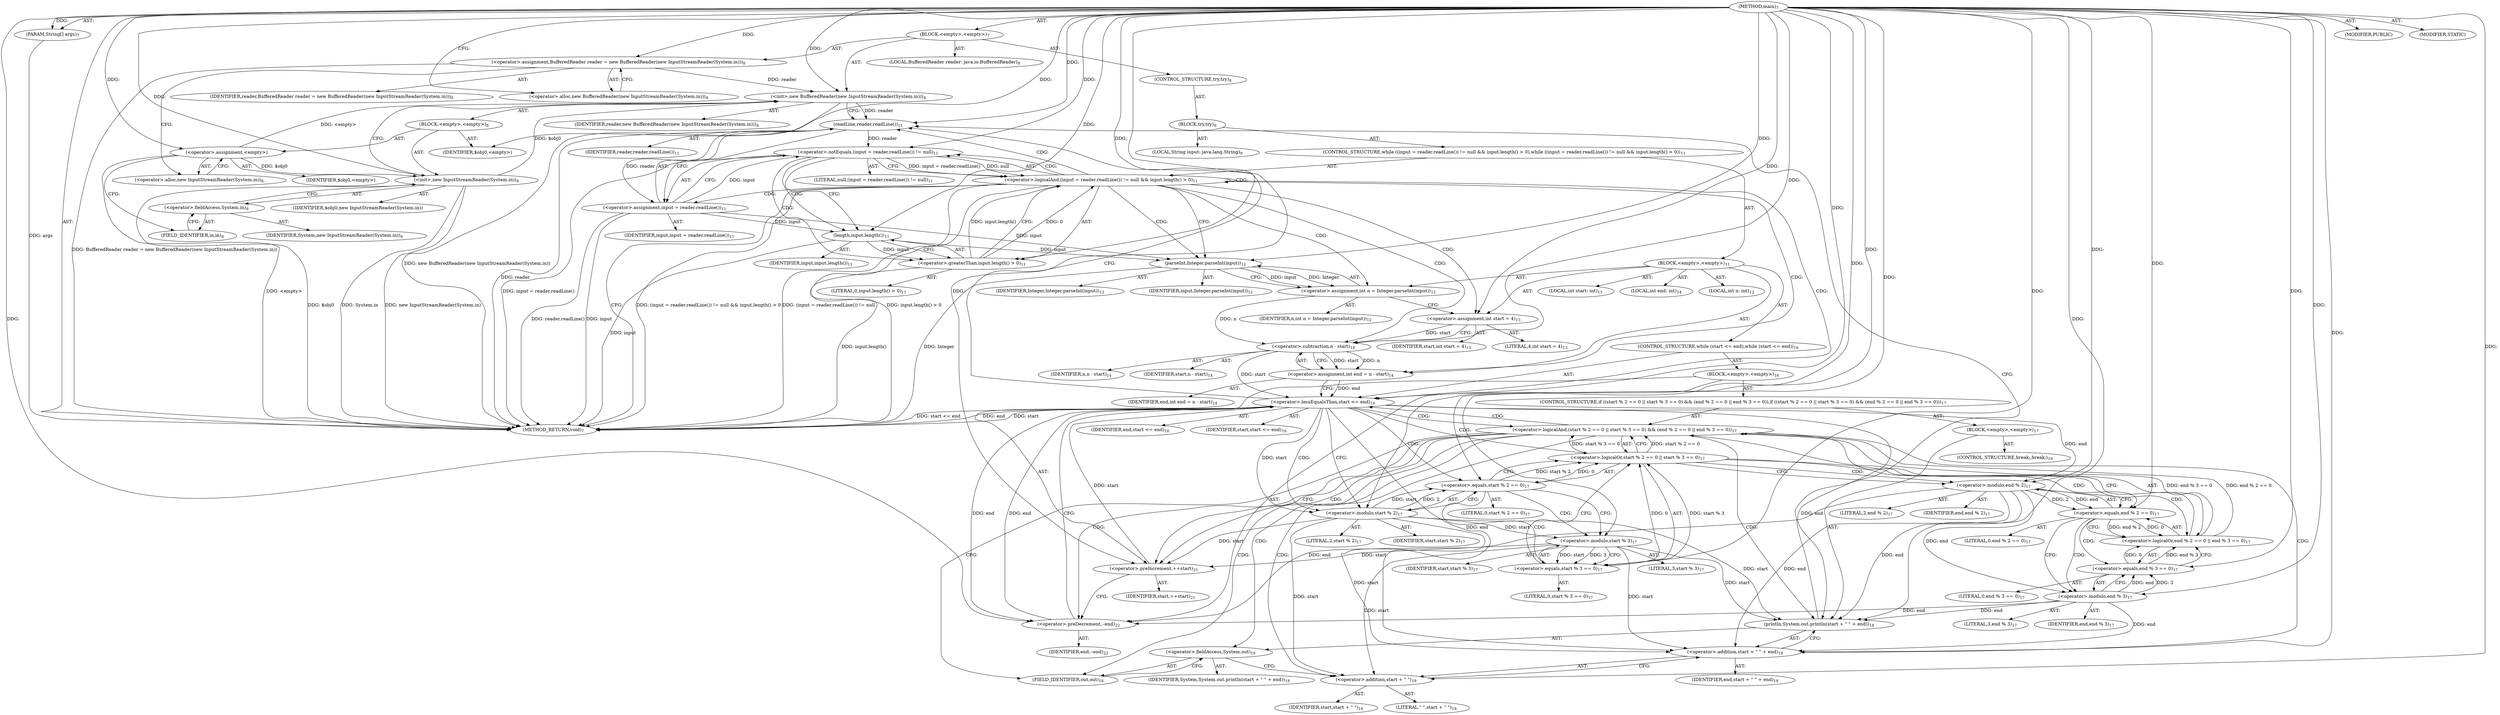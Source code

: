 digraph "main" {  
"19" [label = <(METHOD,main)<SUB>7</SUB>> ]
"20" [label = <(PARAM,String[] args)<SUB>7</SUB>> ]
"21" [label = <(BLOCK,&lt;empty&gt;,&lt;empty&gt;)<SUB>7</SUB>> ]
"4" [label = <(LOCAL,BufferedReader reader: java.io.BufferedReader)<SUB>8</SUB>> ]
"22" [label = <(&lt;operator&gt;.assignment,BufferedReader reader = new BufferedReader(new InputStreamReader(System.in)))<SUB>8</SUB>> ]
"23" [label = <(IDENTIFIER,reader,BufferedReader reader = new BufferedReader(new InputStreamReader(System.in)))<SUB>8</SUB>> ]
"24" [label = <(&lt;operator&gt;.alloc,new BufferedReader(new InputStreamReader(System.in)))<SUB>8</SUB>> ]
"25" [label = <(&lt;init&gt;,new BufferedReader(new InputStreamReader(System.in)))<SUB>8</SUB>> ]
"3" [label = <(IDENTIFIER,reader,new BufferedReader(new InputStreamReader(System.in)))<SUB>8</SUB>> ]
"26" [label = <(BLOCK,&lt;empty&gt;,&lt;empty&gt;)<SUB>8</SUB>> ]
"27" [label = <(&lt;operator&gt;.assignment,&lt;empty&gt;)> ]
"28" [label = <(IDENTIFIER,$obj0,&lt;empty&gt;)> ]
"29" [label = <(&lt;operator&gt;.alloc,new InputStreamReader(System.in))<SUB>8</SUB>> ]
"30" [label = <(&lt;init&gt;,new InputStreamReader(System.in))<SUB>8</SUB>> ]
"31" [label = <(IDENTIFIER,$obj0,new InputStreamReader(System.in))> ]
"32" [label = <(&lt;operator&gt;.fieldAccess,System.in)<SUB>8</SUB>> ]
"33" [label = <(IDENTIFIER,System,new InputStreamReader(System.in))<SUB>8</SUB>> ]
"34" [label = <(FIELD_IDENTIFIER,in,in)<SUB>8</SUB>> ]
"35" [label = <(IDENTIFIER,$obj0,&lt;empty&gt;)> ]
"36" [label = <(CONTROL_STRUCTURE,try,try)<SUB>8</SUB>> ]
"37" [label = <(BLOCK,try,try)<SUB>8</SUB>> ]
"38" [label = <(LOCAL,String input: java.lang.String)<SUB>9</SUB>> ]
"39" [label = <(CONTROL_STRUCTURE,while ((input = reader.readLine()) != null &amp;&amp; input.length() &gt; 0),while ((input = reader.readLine()) != null &amp;&amp; input.length() &gt; 0))<SUB>11</SUB>> ]
"40" [label = <(&lt;operator&gt;.logicalAnd,(input = reader.readLine()) != null &amp;&amp; input.length() &gt; 0)<SUB>11</SUB>> ]
"41" [label = <(&lt;operator&gt;.notEquals,(input = reader.readLine()) != null)<SUB>11</SUB>> ]
"42" [label = <(&lt;operator&gt;.assignment,input = reader.readLine())<SUB>11</SUB>> ]
"43" [label = <(IDENTIFIER,input,input = reader.readLine())<SUB>11</SUB>> ]
"44" [label = <(readLine,reader.readLine())<SUB>11</SUB>> ]
"45" [label = <(IDENTIFIER,reader,reader.readLine())<SUB>11</SUB>> ]
"46" [label = <(LITERAL,null,(input = reader.readLine()) != null)<SUB>11</SUB>> ]
"47" [label = <(&lt;operator&gt;.greaterThan,input.length() &gt; 0)<SUB>11</SUB>> ]
"48" [label = <(length,input.length())<SUB>11</SUB>> ]
"49" [label = <(IDENTIFIER,input,input.length())<SUB>11</SUB>> ]
"50" [label = <(LITERAL,0,input.length() &gt; 0)<SUB>11</SUB>> ]
"51" [label = <(BLOCK,&lt;empty&gt;,&lt;empty&gt;)<SUB>11</SUB>> ]
"52" [label = <(LOCAL,int n: int)<SUB>12</SUB>> ]
"53" [label = <(&lt;operator&gt;.assignment,int n = Integer.parseInt(input))<SUB>12</SUB>> ]
"54" [label = <(IDENTIFIER,n,int n = Integer.parseInt(input))<SUB>12</SUB>> ]
"55" [label = <(parseInt,Integer.parseInt(input))<SUB>12</SUB>> ]
"56" [label = <(IDENTIFIER,Integer,Integer.parseInt(input))<SUB>12</SUB>> ]
"57" [label = <(IDENTIFIER,input,Integer.parseInt(input))<SUB>12</SUB>> ]
"58" [label = <(LOCAL,int start: int)<SUB>13</SUB>> ]
"59" [label = <(&lt;operator&gt;.assignment,int start = 4)<SUB>13</SUB>> ]
"60" [label = <(IDENTIFIER,start,int start = 4)<SUB>13</SUB>> ]
"61" [label = <(LITERAL,4,int start = 4)<SUB>13</SUB>> ]
"62" [label = <(LOCAL,int end: int)<SUB>14</SUB>> ]
"63" [label = <(&lt;operator&gt;.assignment,int end = n - start)<SUB>14</SUB>> ]
"64" [label = <(IDENTIFIER,end,int end = n - start)<SUB>14</SUB>> ]
"65" [label = <(&lt;operator&gt;.subtraction,n - start)<SUB>14</SUB>> ]
"66" [label = <(IDENTIFIER,n,n - start)<SUB>14</SUB>> ]
"67" [label = <(IDENTIFIER,start,n - start)<SUB>14</SUB>> ]
"68" [label = <(CONTROL_STRUCTURE,while (start &lt;= end),while (start &lt;= end))<SUB>16</SUB>> ]
"69" [label = <(&lt;operator&gt;.lessEqualsThan,start &lt;= end)<SUB>16</SUB>> ]
"70" [label = <(IDENTIFIER,start,start &lt;= end)<SUB>16</SUB>> ]
"71" [label = <(IDENTIFIER,end,start &lt;= end)<SUB>16</SUB>> ]
"72" [label = <(BLOCK,&lt;empty&gt;,&lt;empty&gt;)<SUB>16</SUB>> ]
"73" [label = <(CONTROL_STRUCTURE,if ((start % 2 == 0 || start % 3 == 0) &amp;&amp; (end % 2 == 0 || end % 3 == 0)),if ((start % 2 == 0 || start % 3 == 0) &amp;&amp; (end % 2 == 0 || end % 3 == 0)))<SUB>17</SUB>> ]
"74" [label = <(&lt;operator&gt;.logicalAnd,(start % 2 == 0 || start % 3 == 0) &amp;&amp; (end % 2 == 0 || end % 3 == 0))<SUB>17</SUB>> ]
"75" [label = <(&lt;operator&gt;.logicalOr,start % 2 == 0 || start % 3 == 0)<SUB>17</SUB>> ]
"76" [label = <(&lt;operator&gt;.equals,start % 2 == 0)<SUB>17</SUB>> ]
"77" [label = <(&lt;operator&gt;.modulo,start % 2)<SUB>17</SUB>> ]
"78" [label = <(IDENTIFIER,start,start % 2)<SUB>17</SUB>> ]
"79" [label = <(LITERAL,2,start % 2)<SUB>17</SUB>> ]
"80" [label = <(LITERAL,0,start % 2 == 0)<SUB>17</SUB>> ]
"81" [label = <(&lt;operator&gt;.equals,start % 3 == 0)<SUB>17</SUB>> ]
"82" [label = <(&lt;operator&gt;.modulo,start % 3)<SUB>17</SUB>> ]
"83" [label = <(IDENTIFIER,start,start % 3)<SUB>17</SUB>> ]
"84" [label = <(LITERAL,3,start % 3)<SUB>17</SUB>> ]
"85" [label = <(LITERAL,0,start % 3 == 0)<SUB>17</SUB>> ]
"86" [label = <(&lt;operator&gt;.logicalOr,end % 2 == 0 || end % 3 == 0)<SUB>17</SUB>> ]
"87" [label = <(&lt;operator&gt;.equals,end % 2 == 0)<SUB>17</SUB>> ]
"88" [label = <(&lt;operator&gt;.modulo,end % 2)<SUB>17</SUB>> ]
"89" [label = <(IDENTIFIER,end,end % 2)<SUB>17</SUB>> ]
"90" [label = <(LITERAL,2,end % 2)<SUB>17</SUB>> ]
"91" [label = <(LITERAL,0,end % 2 == 0)<SUB>17</SUB>> ]
"92" [label = <(&lt;operator&gt;.equals,end % 3 == 0)<SUB>17</SUB>> ]
"93" [label = <(&lt;operator&gt;.modulo,end % 3)<SUB>17</SUB>> ]
"94" [label = <(IDENTIFIER,end,end % 3)<SUB>17</SUB>> ]
"95" [label = <(LITERAL,3,end % 3)<SUB>17</SUB>> ]
"96" [label = <(LITERAL,0,end % 3 == 0)<SUB>17</SUB>> ]
"97" [label = <(BLOCK,&lt;empty&gt;,&lt;empty&gt;)<SUB>17</SUB>> ]
"98" [label = <(println,System.out.println(start + &quot; &quot; + end))<SUB>18</SUB>> ]
"99" [label = <(&lt;operator&gt;.fieldAccess,System.out)<SUB>18</SUB>> ]
"100" [label = <(IDENTIFIER,System,System.out.println(start + &quot; &quot; + end))<SUB>18</SUB>> ]
"101" [label = <(FIELD_IDENTIFIER,out,out)<SUB>18</SUB>> ]
"102" [label = <(&lt;operator&gt;.addition,start + &quot; &quot; + end)<SUB>18</SUB>> ]
"103" [label = <(&lt;operator&gt;.addition,start + &quot; &quot;)<SUB>18</SUB>> ]
"104" [label = <(IDENTIFIER,start,start + &quot; &quot;)<SUB>18</SUB>> ]
"105" [label = <(LITERAL,&quot; &quot;,start + &quot; &quot;)<SUB>18</SUB>> ]
"106" [label = <(IDENTIFIER,end,start + &quot; &quot; + end)<SUB>18</SUB>> ]
"107" [label = <(CONTROL_STRUCTURE,break;,break;)<SUB>19</SUB>> ]
"108" [label = <(&lt;operator&gt;.preIncrement,++start)<SUB>21</SUB>> ]
"109" [label = <(IDENTIFIER,start,++start)<SUB>21</SUB>> ]
"110" [label = <(&lt;operator&gt;.preDecrement,--end)<SUB>22</SUB>> ]
"111" [label = <(IDENTIFIER,end,--end)<SUB>22</SUB>> ]
"112" [label = <(MODIFIER,PUBLIC)> ]
"113" [label = <(MODIFIER,STATIC)> ]
"114" [label = <(METHOD_RETURN,void)<SUB>7</SUB>> ]
  "19" -> "20"  [ label = "AST: "] 
  "19" -> "21"  [ label = "AST: "] 
  "19" -> "112"  [ label = "AST: "] 
  "19" -> "113"  [ label = "AST: "] 
  "19" -> "114"  [ label = "AST: "] 
  "21" -> "4"  [ label = "AST: "] 
  "21" -> "22"  [ label = "AST: "] 
  "21" -> "25"  [ label = "AST: "] 
  "21" -> "36"  [ label = "AST: "] 
  "22" -> "23"  [ label = "AST: "] 
  "22" -> "24"  [ label = "AST: "] 
  "25" -> "3"  [ label = "AST: "] 
  "25" -> "26"  [ label = "AST: "] 
  "26" -> "27"  [ label = "AST: "] 
  "26" -> "30"  [ label = "AST: "] 
  "26" -> "35"  [ label = "AST: "] 
  "27" -> "28"  [ label = "AST: "] 
  "27" -> "29"  [ label = "AST: "] 
  "30" -> "31"  [ label = "AST: "] 
  "30" -> "32"  [ label = "AST: "] 
  "32" -> "33"  [ label = "AST: "] 
  "32" -> "34"  [ label = "AST: "] 
  "36" -> "37"  [ label = "AST: "] 
  "37" -> "38"  [ label = "AST: "] 
  "37" -> "39"  [ label = "AST: "] 
  "39" -> "40"  [ label = "AST: "] 
  "39" -> "51"  [ label = "AST: "] 
  "40" -> "41"  [ label = "AST: "] 
  "40" -> "47"  [ label = "AST: "] 
  "41" -> "42"  [ label = "AST: "] 
  "41" -> "46"  [ label = "AST: "] 
  "42" -> "43"  [ label = "AST: "] 
  "42" -> "44"  [ label = "AST: "] 
  "44" -> "45"  [ label = "AST: "] 
  "47" -> "48"  [ label = "AST: "] 
  "47" -> "50"  [ label = "AST: "] 
  "48" -> "49"  [ label = "AST: "] 
  "51" -> "52"  [ label = "AST: "] 
  "51" -> "53"  [ label = "AST: "] 
  "51" -> "58"  [ label = "AST: "] 
  "51" -> "59"  [ label = "AST: "] 
  "51" -> "62"  [ label = "AST: "] 
  "51" -> "63"  [ label = "AST: "] 
  "51" -> "68"  [ label = "AST: "] 
  "53" -> "54"  [ label = "AST: "] 
  "53" -> "55"  [ label = "AST: "] 
  "55" -> "56"  [ label = "AST: "] 
  "55" -> "57"  [ label = "AST: "] 
  "59" -> "60"  [ label = "AST: "] 
  "59" -> "61"  [ label = "AST: "] 
  "63" -> "64"  [ label = "AST: "] 
  "63" -> "65"  [ label = "AST: "] 
  "65" -> "66"  [ label = "AST: "] 
  "65" -> "67"  [ label = "AST: "] 
  "68" -> "69"  [ label = "AST: "] 
  "68" -> "72"  [ label = "AST: "] 
  "69" -> "70"  [ label = "AST: "] 
  "69" -> "71"  [ label = "AST: "] 
  "72" -> "73"  [ label = "AST: "] 
  "72" -> "108"  [ label = "AST: "] 
  "72" -> "110"  [ label = "AST: "] 
  "73" -> "74"  [ label = "AST: "] 
  "73" -> "97"  [ label = "AST: "] 
  "74" -> "75"  [ label = "AST: "] 
  "74" -> "86"  [ label = "AST: "] 
  "75" -> "76"  [ label = "AST: "] 
  "75" -> "81"  [ label = "AST: "] 
  "76" -> "77"  [ label = "AST: "] 
  "76" -> "80"  [ label = "AST: "] 
  "77" -> "78"  [ label = "AST: "] 
  "77" -> "79"  [ label = "AST: "] 
  "81" -> "82"  [ label = "AST: "] 
  "81" -> "85"  [ label = "AST: "] 
  "82" -> "83"  [ label = "AST: "] 
  "82" -> "84"  [ label = "AST: "] 
  "86" -> "87"  [ label = "AST: "] 
  "86" -> "92"  [ label = "AST: "] 
  "87" -> "88"  [ label = "AST: "] 
  "87" -> "91"  [ label = "AST: "] 
  "88" -> "89"  [ label = "AST: "] 
  "88" -> "90"  [ label = "AST: "] 
  "92" -> "93"  [ label = "AST: "] 
  "92" -> "96"  [ label = "AST: "] 
  "93" -> "94"  [ label = "AST: "] 
  "93" -> "95"  [ label = "AST: "] 
  "97" -> "98"  [ label = "AST: "] 
  "97" -> "107"  [ label = "AST: "] 
  "98" -> "99"  [ label = "AST: "] 
  "98" -> "102"  [ label = "AST: "] 
  "99" -> "100"  [ label = "AST: "] 
  "99" -> "101"  [ label = "AST: "] 
  "102" -> "103"  [ label = "AST: "] 
  "102" -> "106"  [ label = "AST: "] 
  "103" -> "104"  [ label = "AST: "] 
  "103" -> "105"  [ label = "AST: "] 
  "108" -> "109"  [ label = "AST: "] 
  "110" -> "111"  [ label = "AST: "] 
  "22" -> "29"  [ label = "CFG: "] 
  "25" -> "44"  [ label = "CFG: "] 
  "24" -> "22"  [ label = "CFG: "] 
  "27" -> "34"  [ label = "CFG: "] 
  "30" -> "25"  [ label = "CFG: "] 
  "29" -> "27"  [ label = "CFG: "] 
  "32" -> "30"  [ label = "CFG: "] 
  "40" -> "114"  [ label = "CFG: "] 
  "40" -> "55"  [ label = "CFG: "] 
  "34" -> "32"  [ label = "CFG: "] 
  "41" -> "40"  [ label = "CFG: "] 
  "41" -> "48"  [ label = "CFG: "] 
  "47" -> "40"  [ label = "CFG: "] 
  "53" -> "59"  [ label = "CFG: "] 
  "59" -> "65"  [ label = "CFG: "] 
  "63" -> "69"  [ label = "CFG: "] 
  "42" -> "41"  [ label = "CFG: "] 
  "48" -> "47"  [ label = "CFG: "] 
  "55" -> "53"  [ label = "CFG: "] 
  "65" -> "63"  [ label = "CFG: "] 
  "69" -> "44"  [ label = "CFG: "] 
  "69" -> "77"  [ label = "CFG: "] 
  "44" -> "42"  [ label = "CFG: "] 
  "108" -> "110"  [ label = "CFG: "] 
  "110" -> "69"  [ label = "CFG: "] 
  "74" -> "101"  [ label = "CFG: "] 
  "74" -> "108"  [ label = "CFG: "] 
  "75" -> "74"  [ label = "CFG: "] 
  "75" -> "88"  [ label = "CFG: "] 
  "86" -> "74"  [ label = "CFG: "] 
  "98" -> "44"  [ label = "CFG: "] 
  "76" -> "75"  [ label = "CFG: "] 
  "76" -> "82"  [ label = "CFG: "] 
  "81" -> "75"  [ label = "CFG: "] 
  "87" -> "86"  [ label = "CFG: "] 
  "87" -> "93"  [ label = "CFG: "] 
  "92" -> "86"  [ label = "CFG: "] 
  "99" -> "103"  [ label = "CFG: "] 
  "102" -> "98"  [ label = "CFG: "] 
  "77" -> "76"  [ label = "CFG: "] 
  "82" -> "81"  [ label = "CFG: "] 
  "88" -> "87"  [ label = "CFG: "] 
  "93" -> "92"  [ label = "CFG: "] 
  "101" -> "99"  [ label = "CFG: "] 
  "103" -> "102"  [ label = "CFG: "] 
  "19" -> "24"  [ label = "CFG: "] 
  "20" -> "114"  [ label = "DDG: args"] 
  "22" -> "114"  [ label = "DDG: BufferedReader reader = new BufferedReader(new InputStreamReader(System.in))"] 
  "27" -> "114"  [ label = "DDG: &lt;empty&gt;"] 
  "30" -> "114"  [ label = "DDG: $obj0"] 
  "30" -> "114"  [ label = "DDG: System.in"] 
  "30" -> "114"  [ label = "DDG: new InputStreamReader(System.in)"] 
  "25" -> "114"  [ label = "DDG: new BufferedReader(new InputStreamReader(System.in))"] 
  "42" -> "114"  [ label = "DDG: input"] 
  "44" -> "114"  [ label = "DDG: reader"] 
  "42" -> "114"  [ label = "DDG: reader.readLine()"] 
  "41" -> "114"  [ label = "DDG: input = reader.readLine()"] 
  "40" -> "114"  [ label = "DDG: (input = reader.readLine()) != null"] 
  "48" -> "114"  [ label = "DDG: input"] 
  "47" -> "114"  [ label = "DDG: input.length()"] 
  "40" -> "114"  [ label = "DDG: input.length() &gt; 0"] 
  "40" -> "114"  [ label = "DDG: (input = reader.readLine()) != null &amp;&amp; input.length() &gt; 0"] 
  "69" -> "114"  [ label = "DDG: start"] 
  "69" -> "114"  [ label = "DDG: end"] 
  "69" -> "114"  [ label = "DDG: start &lt;= end"] 
  "55" -> "114"  [ label = "DDG: Integer"] 
  "19" -> "20"  [ label = "DDG: "] 
  "19" -> "22"  [ label = "DDG: "] 
  "22" -> "25"  [ label = "DDG: reader"] 
  "19" -> "25"  [ label = "DDG: "] 
  "27" -> "25"  [ label = "DDG: &lt;empty&gt;"] 
  "30" -> "25"  [ label = "DDG: $obj0"] 
  "19" -> "27"  [ label = "DDG: "] 
  "19" -> "35"  [ label = "DDG: "] 
  "27" -> "30"  [ label = "DDG: $obj0"] 
  "19" -> "30"  [ label = "DDG: "] 
  "41" -> "40"  [ label = "DDG: input = reader.readLine()"] 
  "41" -> "40"  [ label = "DDG: null"] 
  "47" -> "40"  [ label = "DDG: input.length()"] 
  "47" -> "40"  [ label = "DDG: 0"] 
  "55" -> "53"  [ label = "DDG: Integer"] 
  "55" -> "53"  [ label = "DDG: input"] 
  "19" -> "59"  [ label = "DDG: "] 
  "65" -> "63"  [ label = "DDG: n"] 
  "65" -> "63"  [ label = "DDG: start"] 
  "42" -> "41"  [ label = "DDG: input"] 
  "44" -> "41"  [ label = "DDG: reader"] 
  "19" -> "41"  [ label = "DDG: "] 
  "48" -> "47"  [ label = "DDG: input"] 
  "19" -> "47"  [ label = "DDG: "] 
  "44" -> "42"  [ label = "DDG: reader"] 
  "42" -> "48"  [ label = "DDG: input"] 
  "19" -> "48"  [ label = "DDG: "] 
  "19" -> "55"  [ label = "DDG: "] 
  "42" -> "55"  [ label = "DDG: input"] 
  "48" -> "55"  [ label = "DDG: input"] 
  "53" -> "65"  [ label = "DDG: n"] 
  "19" -> "65"  [ label = "DDG: "] 
  "59" -> "65"  [ label = "DDG: start"] 
  "65" -> "69"  [ label = "DDG: start"] 
  "108" -> "69"  [ label = "DDG: start"] 
  "19" -> "69"  [ label = "DDG: "] 
  "63" -> "69"  [ label = "DDG: end"] 
  "110" -> "69"  [ label = "DDG: end"] 
  "25" -> "44"  [ label = "DDG: reader"] 
  "19" -> "44"  [ label = "DDG: "] 
  "77" -> "108"  [ label = "DDG: start"] 
  "82" -> "108"  [ label = "DDG: start"] 
  "19" -> "108"  [ label = "DDG: "] 
  "69" -> "110"  [ label = "DDG: end"] 
  "88" -> "110"  [ label = "DDG: end"] 
  "93" -> "110"  [ label = "DDG: end"] 
  "19" -> "110"  [ label = "DDG: "] 
  "75" -> "74"  [ label = "DDG: start % 2 == 0"] 
  "75" -> "74"  [ label = "DDG: start % 3 == 0"] 
  "86" -> "74"  [ label = "DDG: end % 2 == 0"] 
  "86" -> "74"  [ label = "DDG: end % 3 == 0"] 
  "76" -> "75"  [ label = "DDG: start % 2"] 
  "76" -> "75"  [ label = "DDG: 0"] 
  "81" -> "75"  [ label = "DDG: start % 3"] 
  "81" -> "75"  [ label = "DDG: 0"] 
  "87" -> "86"  [ label = "DDG: end % 2"] 
  "87" -> "86"  [ label = "DDG: 0"] 
  "92" -> "86"  [ label = "DDG: end % 3"] 
  "92" -> "86"  [ label = "DDG: 0"] 
  "77" -> "98"  [ label = "DDG: start"] 
  "82" -> "98"  [ label = "DDG: start"] 
  "19" -> "98"  [ label = "DDG: "] 
  "69" -> "98"  [ label = "DDG: end"] 
  "88" -> "98"  [ label = "DDG: end"] 
  "93" -> "98"  [ label = "DDG: end"] 
  "77" -> "76"  [ label = "DDG: start"] 
  "77" -> "76"  [ label = "DDG: 2"] 
  "19" -> "76"  [ label = "DDG: "] 
  "82" -> "81"  [ label = "DDG: start"] 
  "82" -> "81"  [ label = "DDG: 3"] 
  "19" -> "81"  [ label = "DDG: "] 
  "88" -> "87"  [ label = "DDG: end"] 
  "88" -> "87"  [ label = "DDG: 2"] 
  "19" -> "87"  [ label = "DDG: "] 
  "93" -> "92"  [ label = "DDG: end"] 
  "93" -> "92"  [ label = "DDG: 3"] 
  "19" -> "92"  [ label = "DDG: "] 
  "77" -> "102"  [ label = "DDG: start"] 
  "82" -> "102"  [ label = "DDG: start"] 
  "19" -> "102"  [ label = "DDG: "] 
  "69" -> "102"  [ label = "DDG: end"] 
  "88" -> "102"  [ label = "DDG: end"] 
  "93" -> "102"  [ label = "DDG: end"] 
  "69" -> "77"  [ label = "DDG: start"] 
  "19" -> "77"  [ label = "DDG: "] 
  "77" -> "82"  [ label = "DDG: start"] 
  "19" -> "82"  [ label = "DDG: "] 
  "69" -> "88"  [ label = "DDG: end"] 
  "19" -> "88"  [ label = "DDG: "] 
  "88" -> "93"  [ label = "DDG: end"] 
  "19" -> "93"  [ label = "DDG: "] 
  "77" -> "103"  [ label = "DDG: start"] 
  "82" -> "103"  [ label = "DDG: start"] 
  "19" -> "103"  [ label = "DDG: "] 
  "40" -> "42"  [ label = "CDG: "] 
  "40" -> "69"  [ label = "CDG: "] 
  "40" -> "40"  [ label = "CDG: "] 
  "40" -> "65"  [ label = "CDG: "] 
  "40" -> "59"  [ label = "CDG: "] 
  "40" -> "44"  [ label = "CDG: "] 
  "40" -> "53"  [ label = "CDG: "] 
  "40" -> "41"  [ label = "CDG: "] 
  "40" -> "63"  [ label = "CDG: "] 
  "40" -> "55"  [ label = "CDG: "] 
  "41" -> "47"  [ label = "CDG: "] 
  "41" -> "48"  [ label = "CDG: "] 
  "69" -> "77"  [ label = "CDG: "] 
  "69" -> "75"  [ label = "CDG: "] 
  "69" -> "74"  [ label = "CDG: "] 
  "69" -> "76"  [ label = "CDG: "] 
  "74" -> "98"  [ label = "CDG: "] 
  "74" -> "99"  [ label = "CDG: "] 
  "74" -> "102"  [ label = "CDG: "] 
  "74" -> "103"  [ label = "CDG: "] 
  "74" -> "69"  [ label = "CDG: "] 
  "74" -> "101"  [ label = "CDG: "] 
  "74" -> "110"  [ label = "CDG: "] 
  "74" -> "108"  [ label = "CDG: "] 
  "75" -> "87"  [ label = "CDG: "] 
  "75" -> "88"  [ label = "CDG: "] 
  "75" -> "86"  [ label = "CDG: "] 
  "76" -> "81"  [ label = "CDG: "] 
  "76" -> "82"  [ label = "CDG: "] 
  "87" -> "92"  [ label = "CDG: "] 
  "87" -> "93"  [ label = "CDG: "] 
}

